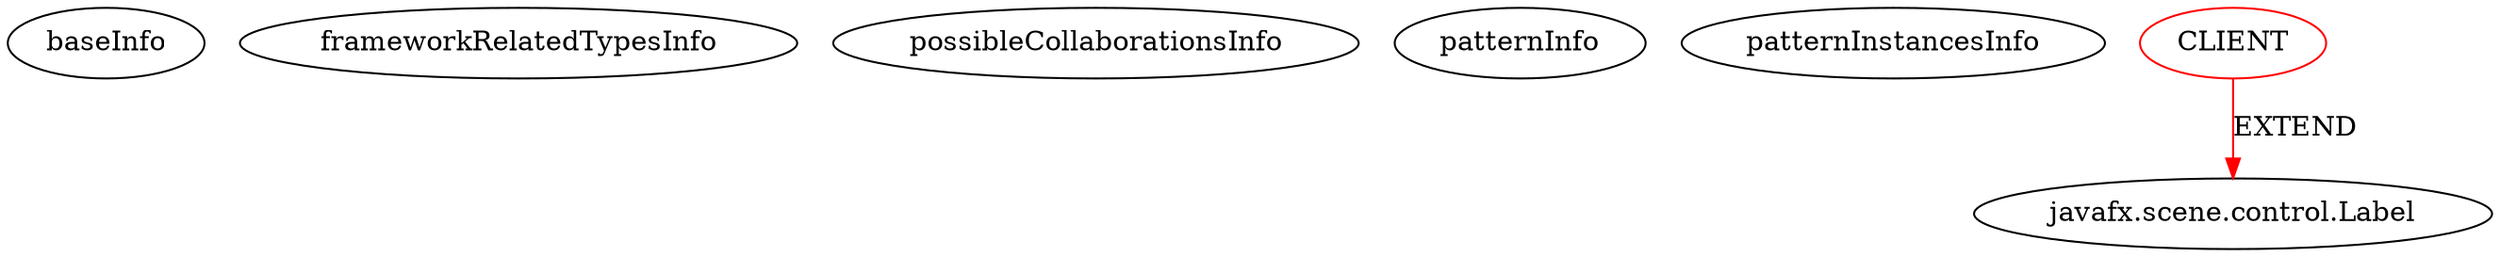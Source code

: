 digraph {
baseInfo[graphId=338,category="pattern",isAnonymous=false,possibleRelation=false]
frameworkRelatedTypesInfo[0="javafx.scene.control.Label"]
possibleCollaborationsInfo[]
patternInfo[frequency=19.0,patternRootClient=0]
patternInstancesInfo[0="atsticks-FXOne~/atsticks-FXOne/FXOne-master/org.fxone/fxone-ui/src/main/java/org/fxone/ui/rt/components/label/Title5.java~Title5~1913",1="sztorman-PSZT~/sztorman-PSZT/PSZT-master/src/Freedom.java~ScoresText~4428",2="rajmahendra-ArimaaFX~/rajmahendra-ArimaaFX/ArimaaFX-master/gui/src/main/java/com/arimaafx/controles/Piece.java~Piece~3989",3="dony1990-ProsDesktop~/dony1990-ProsDesktop/ProsDesktop-master/src/nicon/NiconDesktop/clock/DigitalClock.java~DigitalClock~2529",4="suxue-tetris~/suxue-tetris/tetris-master/src/tetris/ui/LargeLabel.java~LargeLabel~4373",5="atsticks-FXOne~/atsticks-FXOne/FXOne-master/org.fxone/fxone-ui/src/main/java/org/fxone/ui/rt/components/perspectives/ClockPerspective.java~ClockPerspective~1919",6="atsticks-FXOne~/atsticks-FXOne/FXOne-master/org.fxone/fxone-ui/src/main/java/org/fxone/ui/rt/components/label/Title2.java~Title2~1911",7="rtvasan08-JFxMetroControls~/rtvasan08-JFxMetroControls/JFxMetroControls-master/src/com/bugfix/jfxmetro/ui/controls/SubheaderLabel.java~SubheaderLabel~4050",8="idzik-Application-RCS~/idzik-Application-RCS/Application-RCS-master/RcsApplication/src/calendarPicker/DatePicker.java~DayCell~3077",9="rtvasan08-JFxMetroControls~/rtvasan08-JFxMetroControls/JFxMetroControls-master/src/com/bugfix/jfxmetro/ui/controls/HeaderLabel.java~HeaderLabel~4052",10="atsticks-FXOne~/atsticks-FXOne/FXOne-master/org.fxone/fxone-ui/src/main/java/org/fxone/ui/rt/components/label/Title1.java~Title1~1909",11="jperedadnr-Game2048HOL~/jperedadnr-Game2048HOL/Game2048HOL-master/src/org/hol/game2048/Tile.java~Tile~3392",12="brunoborges-fx2048~/brunoborges-fx2048/fx2048-master/src/game2048/Tile.java~Tile~2225",13="atsticks-FXOne~/atsticks-FXOne/FXOne-master/org.fxone/fxone-ui/src/main/java/org/fxone/ui/rt/components/view/EmptyView.java~EmptyView~1932",14="AMITCCILGITHUB-Contacts~/AMITCCILGITHUB-Contacts/Contacts-master/Contacts/src/org/apandey/view/controls/LabelBox.java~LabelBox~53",15="atsticks-FXOne~/atsticks-FXOne/FXOne-master/org.fxone/fxone-ui/src/main/java/org/fxone/ui/rt/components/label/Title3.java~Title3~1910",16="UrsKR-fxcalendar~/UrsKR-fxcalendar/fxcalendar-master/src/main/java/com/sai/javafx/calendar/demo/FeatureLabel.java~FeatureLabel~1563",17="atsticks-FXOne~/atsticks-FXOne/FXOne-master/org.fxone/fxone-ui/src/main/java/org/fxone/ui/rt/components/label/Title4.java~Title4~1912",18="UrsKR-fxcalendar~/UrsKR-fxcalendar/fxcalendar-master/src/main/java/com/sai/javafx/calendar/demo/FeatureHeader.java~FeatureHeader~1559"]
1[label="javafx.scene.control.Label",vertexType="FRAMEWORK_CLASS_TYPE",isFrameworkType=false]
0[label="CLIENT",vertexType="ROOT_CLIENT_CLASS_DECLARATION",isFrameworkType=false,color=red]
0->1[label="EXTEND",color=red]
}
